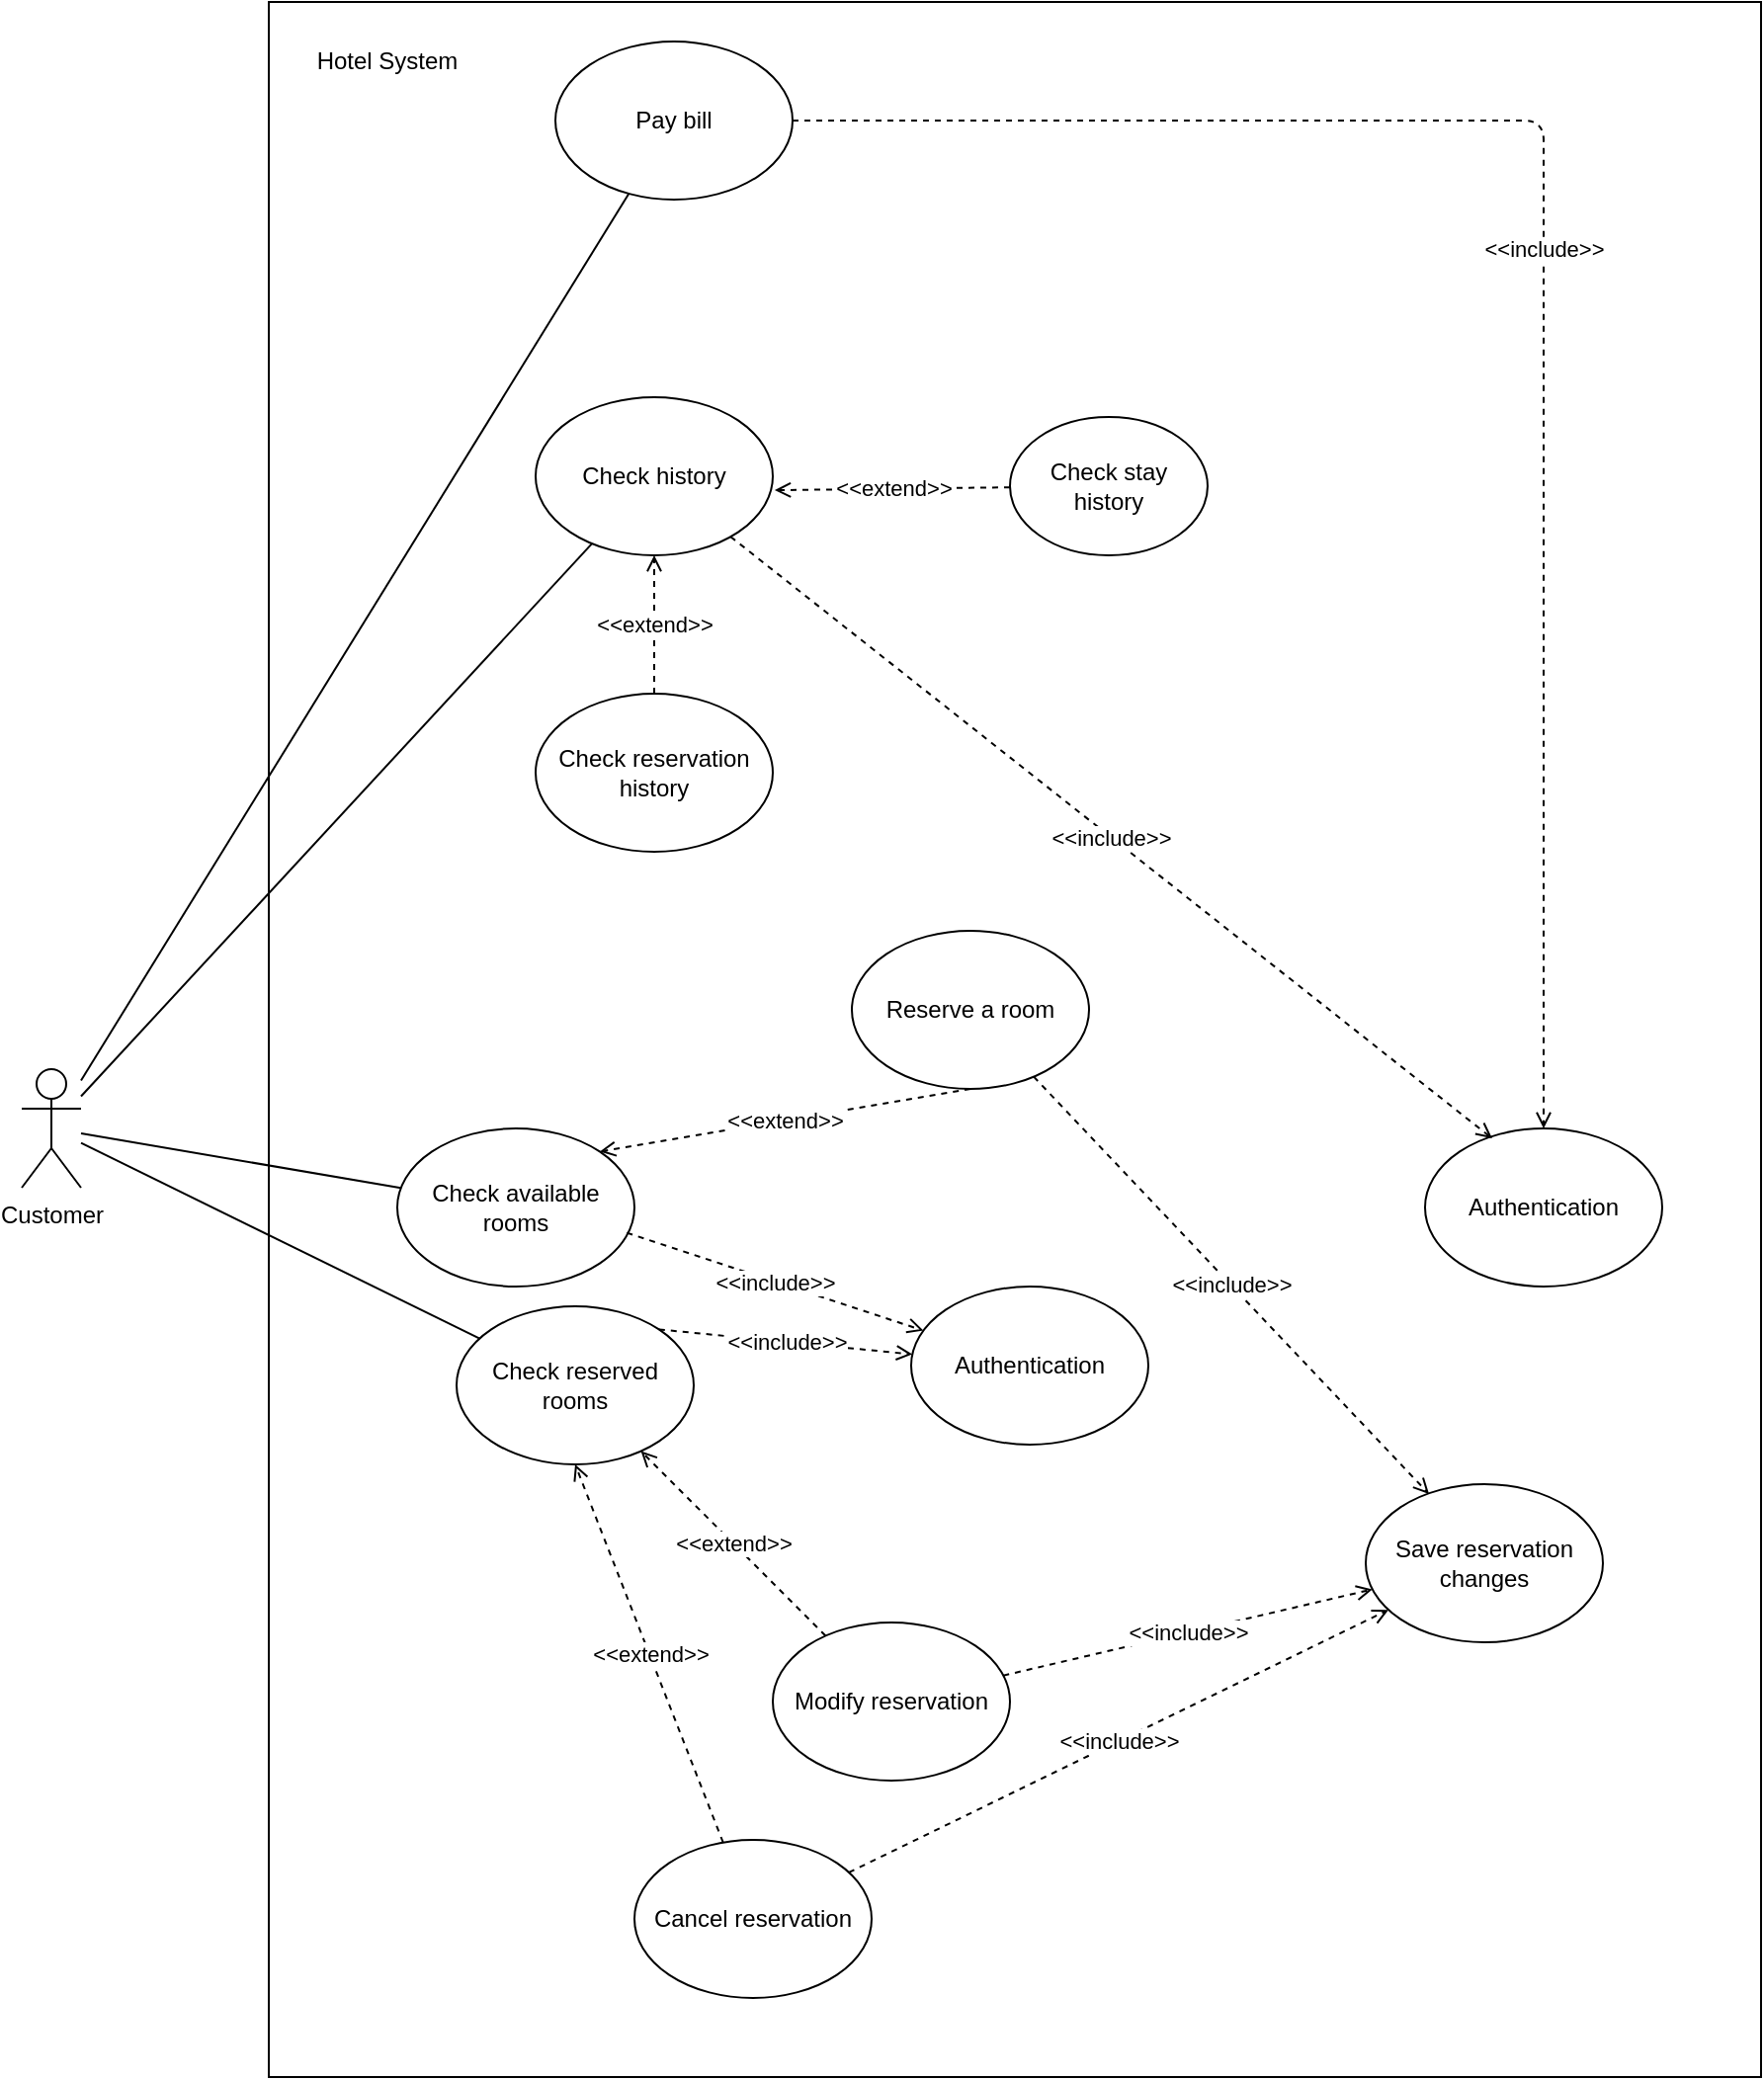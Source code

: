 <mxfile version="20.2.3" type="device"><diagram id="VzB0pJPlA92tWoaxJZA9" name="Page-1"><mxGraphModel dx="2062" dy="2067" grid="1" gridSize="10" guides="1" tooltips="1" connect="1" arrows="1" fold="1" page="1" pageScale="1" pageWidth="1100" pageHeight="850" math="0" shadow="0"><root><mxCell id="0"/><mxCell id="1" parent="0"/><mxCell id="OuL-FPWHl_eOyEcX4xuU-22" value="" style="rounded=0;whiteSpace=wrap;html=1;" parent="1" vertex="1"><mxGeometry x="255" y="-380" width="755" height="1050" as="geometry"/></mxCell><mxCell id="OuL-FPWHl_eOyEcX4xuU-2" value="Authentication" style="ellipse;whiteSpace=wrap;html=1;" parent="1" vertex="1"><mxGeometry x="840" y="190" width="120" height="80" as="geometry"/></mxCell><mxCell id="OuL-FPWHl_eOyEcX4xuU-5" value="Check reserved rooms" style="ellipse;whiteSpace=wrap;html=1;" parent="1" vertex="1"><mxGeometry x="350" y="280" width="120" height="80" as="geometry"/></mxCell><mxCell id="OuL-FPWHl_eOyEcX4xuU-7" value="Reserve a room" style="ellipse;whiteSpace=wrap;html=1;" parent="1" vertex="1"><mxGeometry x="550" y="90" width="120" height="80" as="geometry"/></mxCell><mxCell id="OuL-FPWHl_eOyEcX4xuU-9" value="Cancel reservation" style="ellipse;whiteSpace=wrap;html=1;" parent="1" vertex="1"><mxGeometry x="440" y="550" width="120" height="80" as="geometry"/></mxCell><mxCell id="OuL-FPWHl_eOyEcX4xuU-13" value="&amp;lt;&amp;lt;extend&amp;gt;&amp;gt;" style="endArrow=open;html=1;exitX=0.5;exitY=1;exitDx=0;exitDy=0;entryX=1;entryY=0;entryDx=0;entryDy=0;dashed=1;endFill=0;" parent="1" source="OuL-FPWHl_eOyEcX4xuU-7" target="OuL-FPWHl_eOyEcX4xuU-26" edge="1"><mxGeometry width="50" height="50" relative="1" as="geometry"><mxPoint x="580" y="500" as="sourcePoint"/><mxPoint x="350" y="200" as="targetPoint"/></mxGeometry></mxCell><mxCell id="OuL-FPWHl_eOyEcX4xuU-14" value="&amp;lt;&amp;lt;extend&amp;gt;&amp;gt;" style="endArrow=open;html=1;entryX=0.5;entryY=1;entryDx=0;entryDy=0;dashed=1;endFill=0;" parent="1" source="OuL-FPWHl_eOyEcX4xuU-9" target="OuL-FPWHl_eOyEcX4xuU-5" edge="1"><mxGeometry width="50" height="50" relative="1" as="geometry"><mxPoint x="457.574" y="138.284" as="sourcePoint"/><mxPoint x="360" y="210" as="targetPoint"/></mxGeometry></mxCell><mxCell id="OuL-FPWHl_eOyEcX4xuU-18" value="&amp;lt;&amp;lt;include&amp;gt;&amp;gt;" style="endArrow=open;html=1;exitX=1;exitY=0;exitDx=0;exitDy=0;dashed=1;endFill=0;" parent="1" source="OuL-FPWHl_eOyEcX4xuU-5" target="p7Xjw9bs8VSYoniDyMDa-1" edge="1"><mxGeometry width="50" height="50" relative="1" as="geometry"><mxPoint x="447" y="675.04" as="sourcePoint"/><mxPoint x="570" y="670" as="targetPoint"/></mxGeometry></mxCell><mxCell id="OuL-FPWHl_eOyEcX4xuU-23" value="Hotel System" style="text;html=1;strokeColor=none;fillColor=none;align=center;verticalAlign=middle;whiteSpace=wrap;rounded=0;" parent="1" vertex="1"><mxGeometry x="270" y="-360" width="90" height="20" as="geometry"/></mxCell><mxCell id="OuL-FPWHl_eOyEcX4xuU-26" value="Check available rooms" style="ellipse;whiteSpace=wrap;html=1;" parent="1" vertex="1"><mxGeometry x="320" y="190" width="120" height="80" as="geometry"/></mxCell><mxCell id="OuL-FPWHl_eOyEcX4xuU-28" value="&amp;lt;&amp;lt;include&amp;gt;&amp;gt;" style="endArrow=open;html=1;exitX=0.968;exitY=0.66;exitDx=0;exitDy=0;dashed=1;endFill=0;exitPerimeter=0;" parent="1" source="OuL-FPWHl_eOyEcX4xuU-26" target="p7Xjw9bs8VSYoniDyMDa-1" edge="1"><mxGeometry width="50" height="50" relative="1" as="geometry"><mxPoint x="412.426" y="321.716" as="sourcePoint"/><mxPoint x="657.96" y="287.04" as="targetPoint"/></mxGeometry></mxCell><mxCell id="-Oe_sJdMkxGRpUSxrhhk-2" style="rounded=0;orthogonalLoop=1;jettySize=auto;html=1;endArrow=none;endFill=0;" parent="1" source="-Oe_sJdMkxGRpUSxrhhk-1" target="OuL-FPWHl_eOyEcX4xuU-26" edge="1"><mxGeometry relative="1" as="geometry"/></mxCell><mxCell id="-Oe_sJdMkxGRpUSxrhhk-3" style="edgeStyle=none;rounded=0;orthogonalLoop=1;jettySize=auto;html=1;endArrow=none;endFill=0;" parent="1" source="-Oe_sJdMkxGRpUSxrhhk-1" target="OuL-FPWHl_eOyEcX4xuU-5" edge="1"><mxGeometry relative="1" as="geometry"/></mxCell><mxCell id="-Oe_sJdMkxGRpUSxrhhk-18" style="edgeStyle=none;rounded=0;orthogonalLoop=1;jettySize=auto;html=1;endArrow=none;endFill=0;" parent="1" source="-Oe_sJdMkxGRpUSxrhhk-1" target="-Oe_sJdMkxGRpUSxrhhk-9" edge="1"><mxGeometry relative="1" as="geometry"/></mxCell><mxCell id="-Oe_sJdMkxGRpUSxrhhk-19" style="edgeStyle=none;rounded=0;orthogonalLoop=1;jettySize=auto;html=1;endArrow=none;endFill=0;" parent="1" source="-Oe_sJdMkxGRpUSxrhhk-1" target="-Oe_sJdMkxGRpUSxrhhk-8" edge="1"><mxGeometry relative="1" as="geometry"/></mxCell><mxCell id="-Oe_sJdMkxGRpUSxrhhk-1" value="Customer" style="shape=umlActor;verticalLabelPosition=bottom;verticalAlign=top;html=1;outlineConnect=0;" parent="1" vertex="1"><mxGeometry x="130" y="160" width="30" height="60" as="geometry"/></mxCell><mxCell id="-Oe_sJdMkxGRpUSxrhhk-4" value="Modify reservation" style="ellipse;whiteSpace=wrap;html=1;" parent="1" vertex="1"><mxGeometry x="510" y="440" width="120" height="80" as="geometry"/></mxCell><mxCell id="-Oe_sJdMkxGRpUSxrhhk-6" value="&amp;lt;&amp;lt;extend&amp;gt;&amp;gt;" style="endArrow=open;html=1;dashed=1;endFill=0;" parent="1" source="-Oe_sJdMkxGRpUSxrhhk-4" target="OuL-FPWHl_eOyEcX4xuU-5" edge="1"><mxGeometry width="50" height="50" relative="1" as="geometry"><mxPoint x="379.864" y="530.544" as="sourcePoint"/><mxPoint x="420" y="370" as="targetPoint"/></mxGeometry></mxCell><mxCell id="-Oe_sJdMkxGRpUSxrhhk-8" value="Pay bill" style="ellipse;whiteSpace=wrap;html=1;" parent="1" vertex="1"><mxGeometry x="400" y="-360" width="120" height="80" as="geometry"/></mxCell><mxCell id="-Oe_sJdMkxGRpUSxrhhk-9" value="Check history" style="ellipse;whiteSpace=wrap;html=1;" parent="1" vertex="1"><mxGeometry x="390" y="-180" width="120" height="80" as="geometry"/></mxCell><mxCell id="-Oe_sJdMkxGRpUSxrhhk-11" value="Check reservation history" style="ellipse;whiteSpace=wrap;html=1;" parent="1" vertex="1"><mxGeometry x="390" y="-30" width="120" height="80" as="geometry"/></mxCell><mxCell id="-Oe_sJdMkxGRpUSxrhhk-12" value="Check stay history" style="ellipse;whiteSpace=wrap;html=1;" parent="1" vertex="1"><mxGeometry x="630" y="-170" width="100" height="70" as="geometry"/></mxCell><mxCell id="-Oe_sJdMkxGRpUSxrhhk-14" value="&amp;lt;&amp;lt;extend&amp;gt;&amp;gt;" style="endArrow=open;html=1;dashed=1;endFill=0;" parent="1" source="-Oe_sJdMkxGRpUSxrhhk-11" target="-Oe_sJdMkxGRpUSxrhhk-9" edge="1"><mxGeometry width="50" height="50" relative="1" as="geometry"><mxPoint x="490" y="170" as="sourcePoint"/><mxPoint x="432.426" y="211.716" as="targetPoint"/></mxGeometry></mxCell><mxCell id="-Oe_sJdMkxGRpUSxrhhk-15" value="&amp;lt;&amp;lt;extend&amp;gt;&amp;gt;" style="endArrow=open;html=1;dashed=1;endFill=0;entryX=1.008;entryY=0.588;entryDx=0;entryDy=0;entryPerimeter=0;" parent="1" source="-Oe_sJdMkxGRpUSxrhhk-12" target="-Oe_sJdMkxGRpUSxrhhk-9" edge="1"><mxGeometry width="50" height="50" relative="1" as="geometry"><mxPoint x="477.93" y="-19.649" as="sourcePoint"/><mxPoint x="492.07" y="-90.351" as="targetPoint"/></mxGeometry></mxCell><mxCell id="-Oe_sJdMkxGRpUSxrhhk-16" value="&amp;lt;&amp;lt;include&amp;gt;&amp;gt;" style="endArrow=open;html=1;dashed=1;endFill=0;entryX=0.5;entryY=0;entryDx=0;entryDy=0;edgeStyle=orthogonalEdgeStyle;" parent="1" source="-Oe_sJdMkxGRpUSxrhhk-8" target="OuL-FPWHl_eOyEcX4xuU-2" edge="1"><mxGeometry width="50" height="50" relative="1" as="geometry"><mxPoint x="446.16" y="252.8" as="sourcePoint"/><mxPoint x="677.574" y="251.716" as="targetPoint"/></mxGeometry></mxCell><mxCell id="-Oe_sJdMkxGRpUSxrhhk-17" value="&amp;lt;&amp;lt;include&amp;gt;&amp;gt;" style="endArrow=open;html=1;dashed=1;endFill=0;entryX=0.283;entryY=0.063;entryDx=0;entryDy=0;entryPerimeter=0;" parent="1" source="-Oe_sJdMkxGRpUSxrhhk-9" target="OuL-FPWHl_eOyEcX4xuU-2" edge="1"><mxGeometry width="50" height="50" relative="1" as="geometry"><mxPoint x="456.16" y="262.8" as="sourcePoint"/><mxPoint x="687.574" y="261.716" as="targetPoint"/></mxGeometry></mxCell><mxCell id="-Oe_sJdMkxGRpUSxrhhk-20" value="Save reservation changes" style="ellipse;whiteSpace=wrap;html=1;" parent="1" vertex="1"><mxGeometry x="810" y="370" width="120" height="80" as="geometry"/></mxCell><mxCell id="-Oe_sJdMkxGRpUSxrhhk-22" value="&amp;lt;&amp;lt;include&amp;gt;&amp;gt;" style="endArrow=open;html=1;dashed=1;endFill=0;" parent="1" source="-Oe_sJdMkxGRpUSxrhhk-4" target="-Oe_sJdMkxGRpUSxrhhk-20" edge="1"><mxGeometry width="50" height="50" relative="1" as="geometry"><mxPoint x="462.426" y="301.716" as="sourcePoint"/><mxPoint x="657.96" y="287.04" as="targetPoint"/></mxGeometry></mxCell><mxCell id="-Oe_sJdMkxGRpUSxrhhk-23" value="&amp;lt;&amp;lt;include&amp;gt;&amp;gt;" style="endArrow=open;html=1;dashed=1;endFill=0;" parent="1" source="OuL-FPWHl_eOyEcX4xuU-9" target="-Oe_sJdMkxGRpUSxrhhk-20" edge="1"><mxGeometry width="50" height="50" relative="1" as="geometry"><mxPoint x="539.865" y="542.256" as="sourcePoint"/><mxPoint x="600.135" y="427.744" as="targetPoint"/></mxGeometry></mxCell><mxCell id="-Oe_sJdMkxGRpUSxrhhk-25" value="&amp;lt;&amp;lt;include&amp;gt;&amp;gt;" style="endArrow=open;html=1;dashed=1;endFill=0;entryX=0.267;entryY=0.063;entryDx=0;entryDy=0;entryPerimeter=0;" parent="1" source="OuL-FPWHl_eOyEcX4xuU-7" target="-Oe_sJdMkxGRpUSxrhhk-20" edge="1"><mxGeometry width="50" height="50" relative="1" as="geometry"><mxPoint x="549.865" y="552.256" as="sourcePoint"/><mxPoint x="610.135" y="437.744" as="targetPoint"/></mxGeometry></mxCell><mxCell id="p7Xjw9bs8VSYoniDyMDa-1" value="Authentication" style="ellipse;whiteSpace=wrap;html=1;" vertex="1" parent="1"><mxGeometry x="580" y="270" width="120" height="80" as="geometry"/></mxCell></root></mxGraphModel></diagram></mxfile>